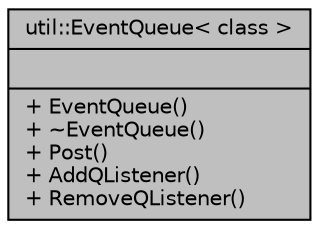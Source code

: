digraph "util::EventQueue&lt; class &gt;"
{
  bgcolor="transparent";
  edge [fontname="Helvetica",fontsize="10",labelfontname="Helvetica",labelfontsize="10"];
  node [fontname="Helvetica",fontsize="10",shape=record];
  Node1 [label="{util::EventQueue\< class \>\n||+ EventQueue()\l+ ~EventQueue()\l+ Post()\l+ AddQListener()\l+ RemoveQListener()\l}",height=0.2,width=0.4,color="black", fillcolor="grey75", style="filled" fontcolor="black"];
}
